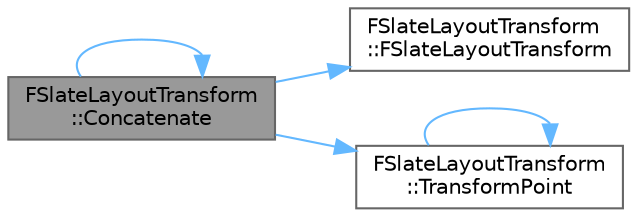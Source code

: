 digraph "FSlateLayoutTransform::Concatenate"
{
 // INTERACTIVE_SVG=YES
 // LATEX_PDF_SIZE
  bgcolor="transparent";
  edge [fontname=Helvetica,fontsize=10,labelfontname=Helvetica,labelfontsize=10];
  node [fontname=Helvetica,fontsize=10,shape=box,height=0.2,width=0.4];
  rankdir="LR";
  Node1 [id="Node000001",label="FSlateLayoutTransform\l::Concatenate",height=0.2,width=0.4,color="gray40", fillcolor="grey60", style="filled", fontcolor="black",tooltip="This works by transforming the origin through LHS then RHS."];
  Node1 -> Node2 [id="edge1_Node000001_Node000002",color="steelblue1",style="solid",tooltip=" "];
  Node2 [id="Node000002",label="FSlateLayoutTransform\l::FSlateLayoutTransform",height=0.2,width=0.4,color="grey40", fillcolor="white", style="filled",URL="$d5/d88/classFSlateLayoutTransform.html#a97ec9d38da4beb991676639b75bca57f",tooltip=" "];
  Node1 -> Node1 [id="edge2_Node000001_Node000001",color="steelblue1",style="solid",tooltip=" "];
  Node1 -> Node3 [id="edge3_Node000001_Node000003",color="steelblue1",style="solid",tooltip=" "];
  Node3 [id="Node000003",label="FSlateLayoutTransform\l::TransformPoint",height=0.2,width=0.4,color="grey40", fillcolor="white", style="filled",URL="$d5/d88/classFSlateLayoutTransform.html#a39df6fd92f906331ea562a8c69e67a6a",tooltip=" "];
  Node3 -> Node3 [id="edge4_Node000003_Node000003",color="steelblue1",style="solid",tooltip=" "];
}
